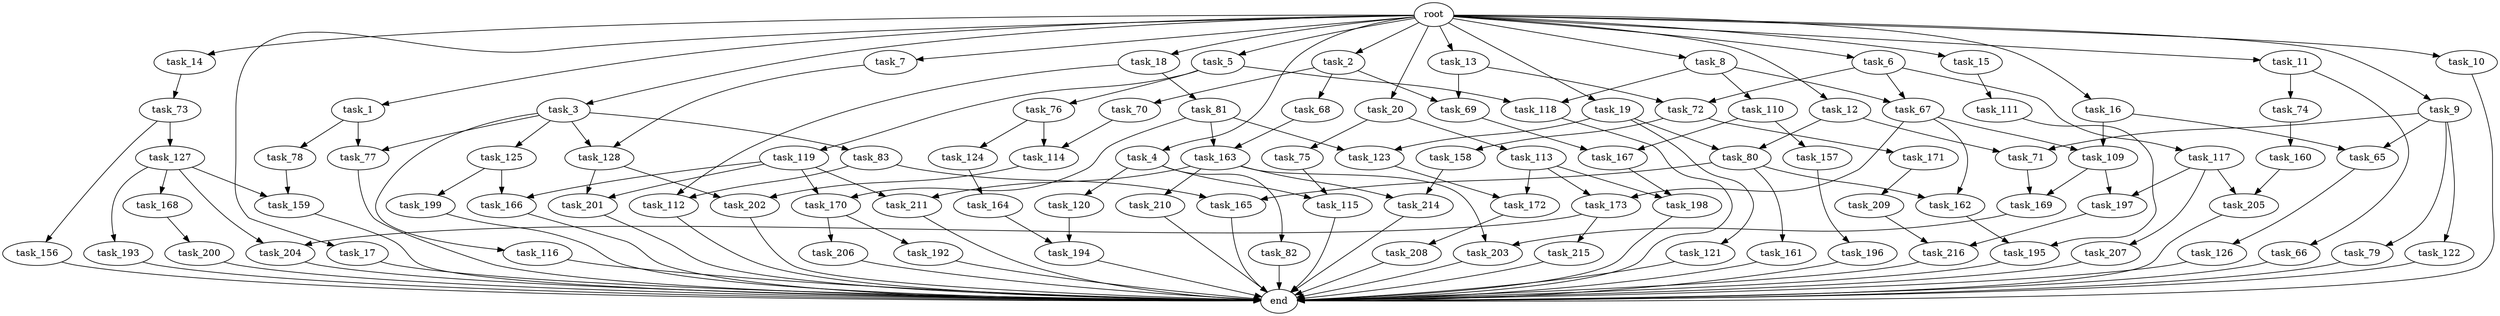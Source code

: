 digraph G {
  task_67 [size="11166914969.600000"];
  task_193 [size="3435973836.800000"];
  task_12 [size="102.400000"];
  task_201 [size="27487790694.400002"];
  task_5 [size="102.400000"];
  task_211 [size="83322365542.400009"];
  task_82 [size="21474836480.000000"];
  task_196 [size="69578470195.199997"];
  task_164 [size="85899345920.000000"];
  task_17 [size="102.400000"];
  task_2 [size="102.400000"];
  task_121 [size="42090679500.800003"];
  task_216 [size="34359738368.000000"];
  task_208 [size="30923764531.200001"];
  task_168 [size="3435973836.800000"];
  task_161 [size="7730941132.800000"];
  task_166 [size="68719476736.000000"];
  task_169 [size="73014444032.000000"];
  task_207 [size="7730941132.800000"];
  task_79 [size="30923764531.200001"];
  task_77 [size="111669149696.000000"];
  task_163 [size="62706522521.600006"];
  task_11 [size="102.400000"];
  task_71 [size="34359738368.000000"];
  task_167 [size="63565515980.800003"];
  task_165 [size="38654705664.000000"];
  task_117 [size="3435973836.800000"];
  task_156 [size="21474836480.000000"];
  task_76 [size="30923764531.200001"];
  root [size="0.000000"];
  task_72 [size="34359738368.000000"];
  task_69 [size="85899345920.000000"];
  task_119 [size="30923764531.200001"];
  task_74 [size="42090679500.800003"];
  task_114 [size="52398601011.200005"];
  task_8 [size="102.400000"];
  task_18 [size="102.400000"];
  task_215 [size="85899345920.000000"];
  task_109 [size="107374182400.000000"];
  task_122 [size="30923764531.200001"];
  task_81 [size="30923764531.200001"];
  task_126 [size="13743895347.200001"];
  task_66 [size="42090679500.800003"];
  task_206 [size="7730941132.800000"];
  task_198 [size="21474836480.000000"];
  task_214 [size="73014444032.000000"];
  task_116 [size="42090679500.800003"];
  task_199 [size="54975581388.800003"];
  task_1 [size="102.400000"];
  task_3 [size="102.400000"];
  task_200 [size="30923764531.200001"];
  task_157 [size="42090679500.800003"];
  task_75 [size="30923764531.200001"];
  task_9 [size="102.400000"];
  task_4 [size="102.400000"];
  end [size="0.000000"];
  task_111 [size="42090679500.800003"];
  task_123 [size="49821620633.600006"];
  task_16 [size="102.400000"];
  task_68 [size="54975581388.800003"];
  task_158 [size="42090679500.800003"];
  task_19 [size="102.400000"];
  task_159 [size="89335319756.800003"];
  task_20 [size="102.400000"];
  task_6 [size="102.400000"];
  task_127 [size="21474836480.000000"];
  task_160 [size="85899345920.000000"];
  task_170 [size="21474836480.000000"];
  task_192 [size="7730941132.800000"];
  task_112 [size="61847529062.400002"];
  task_65 [size="52398601011.200005"];
  task_115 [size="91053306675.200012"];
  task_7 [size="102.400000"];
  task_202 [size="27487790694.400002"];
  task_118 [size="38654705664.000000"];
  task_120 [size="21474836480.000000"];
  task_125 [size="42090679500.800003"];
  task_204 [size="89335319756.800003"];
  task_124 [size="30923764531.200001"];
  task_80 [size="45526653337.600006"];
  task_128 [size="111669149696.000000"];
  task_73 [size="42090679500.800003"];
  task_162 [size="93630287052.800003"];
  task_203 [size="124554051584.000000"];
  task_15 [size="102.400000"];
  task_173 [size="93630287052.800003"];
  task_113 [size="30923764531.200001"];
  task_210 [size="69578470195.199997"];
  task_195 [size="49821620633.600006"];
  task_171 [size="42090679500.800003"];
  task_70 [size="54975581388.800003"];
  task_209 [size="3435973836.800000"];
  task_194 [size="116823110451.200012"];
  task_197 [size="77309411328.000000"];
  task_13 [size="102.400000"];
  task_78 [size="69578470195.199997"];
  task_10 [size="102.400000"];
  task_110 [size="7730941132.800000"];
  task_205 [size="29205777612.800003"];
  task_83 [size="42090679500.800003"];
  task_14 [size="102.400000"];
  task_172 [size="38654705664.000000"];

  task_67 -> task_109 [size="838860800.000000"];
  task_67 -> task_173 [size="838860800.000000"];
  task_67 -> task_162 [size="838860800.000000"];
  task_193 -> end [size="1.000000"];
  task_12 -> task_80 [size="33554432.000000"];
  task_12 -> task_71 [size="33554432.000000"];
  task_201 -> end [size="1.000000"];
  task_5 -> task_118 [size="301989888.000000"];
  task_5 -> task_76 [size="301989888.000000"];
  task_5 -> task_119 [size="301989888.000000"];
  task_211 -> end [size="1.000000"];
  task_82 -> end [size="1.000000"];
  task_196 -> end [size="1.000000"];
  task_164 -> task_194 [size="301989888.000000"];
  task_17 -> end [size="1.000000"];
  task_2 -> task_68 [size="536870912.000000"];
  task_2 -> task_69 [size="536870912.000000"];
  task_2 -> task_70 [size="536870912.000000"];
  task_121 -> end [size="1.000000"];
  task_216 -> end [size="1.000000"];
  task_208 -> end [size="1.000000"];
  task_168 -> task_200 [size="301989888.000000"];
  task_161 -> end [size="1.000000"];
  task_166 -> end [size="1.000000"];
  task_169 -> task_203 [size="536870912.000000"];
  task_207 -> end [size="1.000000"];
  task_79 -> end [size="1.000000"];
  task_77 -> end [size="1.000000"];
  task_163 -> task_214 [size="679477248.000000"];
  task_163 -> task_210 [size="679477248.000000"];
  task_163 -> task_203 [size="679477248.000000"];
  task_163 -> task_211 [size="679477248.000000"];
  task_11 -> task_66 [size="411041792.000000"];
  task_11 -> task_74 [size="411041792.000000"];
  task_71 -> task_169 [size="33554432.000000"];
  task_167 -> task_198 [size="134217728.000000"];
  task_165 -> end [size="1.000000"];
  task_117 -> task_205 [size="75497472.000000"];
  task_117 -> task_207 [size="75497472.000000"];
  task_117 -> task_197 [size="75497472.000000"];
  task_156 -> end [size="1.000000"];
  task_76 -> task_124 [size="301989888.000000"];
  task_76 -> task_114 [size="301989888.000000"];
  root -> task_7 [size="1.000000"];
  root -> task_8 [size="1.000000"];
  root -> task_20 [size="1.000000"];
  root -> task_12 [size="1.000000"];
  root -> task_18 [size="1.000000"];
  root -> task_1 [size="1.000000"];
  root -> task_3 [size="1.000000"];
  root -> task_16 [size="1.000000"];
  root -> task_19 [size="1.000000"];
  root -> task_5 [size="1.000000"];
  root -> task_10 [size="1.000000"];
  root -> task_6 [size="1.000000"];
  root -> task_17 [size="1.000000"];
  root -> task_9 [size="1.000000"];
  root -> task_11 [size="1.000000"];
  root -> task_4 [size="1.000000"];
  root -> task_13 [size="1.000000"];
  root -> task_2 [size="1.000000"];
  root -> task_14 [size="1.000000"];
  root -> task_15 [size="1.000000"];
  task_72 -> task_171 [size="411041792.000000"];
  task_72 -> task_158 [size="411041792.000000"];
  task_69 -> task_167 [size="209715200.000000"];
  task_119 -> task_166 [size="134217728.000000"];
  task_119 -> task_170 [size="134217728.000000"];
  task_119 -> task_201 [size="134217728.000000"];
  task_119 -> task_211 [size="134217728.000000"];
  task_74 -> task_160 [size="838860800.000000"];
  task_114 -> task_202 [size="134217728.000000"];
  task_8 -> task_67 [size="75497472.000000"];
  task_8 -> task_110 [size="75497472.000000"];
  task_8 -> task_118 [size="75497472.000000"];
  task_18 -> task_112 [size="301989888.000000"];
  task_18 -> task_81 [size="301989888.000000"];
  task_215 -> end [size="1.000000"];
  task_109 -> task_169 [size="679477248.000000"];
  task_109 -> task_197 [size="679477248.000000"];
  task_122 -> end [size="1.000000"];
  task_81 -> task_170 [size="75497472.000000"];
  task_81 -> task_123 [size="75497472.000000"];
  task_81 -> task_163 [size="75497472.000000"];
  task_126 -> end [size="1.000000"];
  task_66 -> end [size="1.000000"];
  task_206 -> end [size="1.000000"];
  task_198 -> end [size="1.000000"];
  task_214 -> end [size="1.000000"];
  task_116 -> end [size="1.000000"];
  task_199 -> end [size="1.000000"];
  task_1 -> task_77 [size="679477248.000000"];
  task_1 -> task_78 [size="679477248.000000"];
  task_3 -> task_116 [size="411041792.000000"];
  task_3 -> task_83 [size="411041792.000000"];
  task_3 -> task_77 [size="411041792.000000"];
  task_3 -> task_125 [size="411041792.000000"];
  task_3 -> task_128 [size="411041792.000000"];
  task_200 -> end [size="1.000000"];
  task_157 -> task_196 [size="679477248.000000"];
  task_75 -> task_115 [size="679477248.000000"];
  task_9 -> task_79 [size="301989888.000000"];
  task_9 -> task_65 [size="301989888.000000"];
  task_9 -> task_122 [size="301989888.000000"];
  task_9 -> task_71 [size="301989888.000000"];
  task_4 -> task_82 [size="209715200.000000"];
  task_4 -> task_115 [size="209715200.000000"];
  task_4 -> task_120 [size="209715200.000000"];
  task_111 -> task_195 [size="411041792.000000"];
  task_123 -> task_172 [size="301989888.000000"];
  task_16 -> task_109 [size="209715200.000000"];
  task_16 -> task_65 [size="209715200.000000"];
  task_68 -> task_163 [size="536870912.000000"];
  task_158 -> task_214 [size="33554432.000000"];
  task_19 -> task_123 [size="411041792.000000"];
  task_19 -> task_121 [size="411041792.000000"];
  task_19 -> task_80 [size="411041792.000000"];
  task_159 -> end [size="1.000000"];
  task_20 -> task_75 [size="301989888.000000"];
  task_20 -> task_113 [size="301989888.000000"];
  task_6 -> task_67 [size="33554432.000000"];
  task_6 -> task_72 [size="33554432.000000"];
  task_6 -> task_117 [size="33554432.000000"];
  task_127 -> task_204 [size="33554432.000000"];
  task_127 -> task_193 [size="33554432.000000"];
  task_127 -> task_168 [size="33554432.000000"];
  task_127 -> task_159 [size="33554432.000000"];
  task_160 -> task_205 [size="209715200.000000"];
  task_170 -> task_206 [size="75497472.000000"];
  task_170 -> task_192 [size="75497472.000000"];
  task_192 -> end [size="1.000000"];
  task_112 -> end [size="1.000000"];
  task_65 -> task_126 [size="134217728.000000"];
  task_115 -> end [size="1.000000"];
  task_7 -> task_128 [size="679477248.000000"];
  task_202 -> end [size="1.000000"];
  task_118 -> end [size="1.000000"];
  task_120 -> task_194 [size="838860800.000000"];
  task_125 -> task_166 [size="536870912.000000"];
  task_125 -> task_199 [size="536870912.000000"];
  task_204 -> end [size="1.000000"];
  task_124 -> task_164 [size="838860800.000000"];
  task_80 -> task_161 [size="75497472.000000"];
  task_80 -> task_162 [size="75497472.000000"];
  task_80 -> task_165 [size="75497472.000000"];
  task_128 -> task_202 [size="134217728.000000"];
  task_128 -> task_201 [size="134217728.000000"];
  task_73 -> task_156 [size="209715200.000000"];
  task_73 -> task_127 [size="209715200.000000"];
  task_162 -> task_195 [size="75497472.000000"];
  task_203 -> end [size="1.000000"];
  task_15 -> task_111 [size="411041792.000000"];
  task_173 -> task_215 [size="838860800.000000"];
  task_173 -> task_204 [size="838860800.000000"];
  task_113 -> task_172 [size="75497472.000000"];
  task_113 -> task_173 [size="75497472.000000"];
  task_113 -> task_198 [size="75497472.000000"];
  task_210 -> end [size="1.000000"];
  task_195 -> end [size="1.000000"];
  task_171 -> task_209 [size="33554432.000000"];
  task_70 -> task_114 [size="209715200.000000"];
  task_209 -> task_216 [size="301989888.000000"];
  task_194 -> end [size="1.000000"];
  task_197 -> task_216 [size="33554432.000000"];
  task_13 -> task_72 [size="301989888.000000"];
  task_13 -> task_69 [size="301989888.000000"];
  task_78 -> task_159 [size="838860800.000000"];
  task_10 -> end [size="1.000000"];
  task_110 -> task_167 [size="411041792.000000"];
  task_110 -> task_157 [size="411041792.000000"];
  task_205 -> end [size="1.000000"];
  task_83 -> task_112 [size="301989888.000000"];
  task_83 -> task_165 [size="301989888.000000"];
  task_14 -> task_73 [size="411041792.000000"];
  task_172 -> task_208 [size="301989888.000000"];
}
